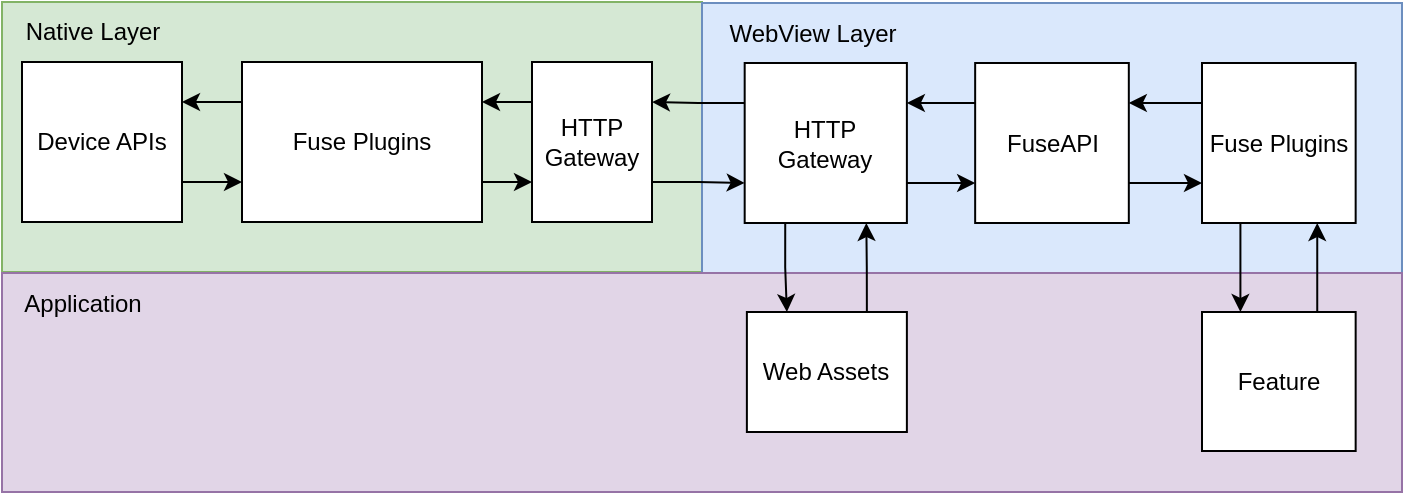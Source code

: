 <mxfile version="21.7.2" type="device">
  <diagram name="Page-1" id="_lAxRZBXtaLkma0RmP_F">
    <mxGraphModel dx="1622" dy="1183" grid="1" gridSize="10" guides="1" tooltips="1" connect="1" arrows="1" fold="1" page="1" pageScale="1" pageWidth="850" pageHeight="1100" math="0" shadow="0">
      <root>
        <mxCell id="0" />
        <mxCell id="1" parent="0" />
        <mxCell id="pj-50OAJtCRIEOAtuCfT-13" value="" style="group" vertex="1" connectable="0" parent="1">
          <mxGeometry x="90" y="215" width="350" height="135" as="geometry" />
        </mxCell>
        <mxCell id="pj-50OAJtCRIEOAtuCfT-1" value="" style="whiteSpace=wrap;html=1;fillColor=#d5e8d4;strokeColor=#82b366;" vertex="1" parent="pj-50OAJtCRIEOAtuCfT-13">
          <mxGeometry width="350" height="135" as="geometry" />
        </mxCell>
        <mxCell id="pj-50OAJtCRIEOAtuCfT-2" value="Native Layer" style="text;html=1;align=center;verticalAlign=middle;resizable=0;points=[];autosize=1;strokeColor=none;fillColor=none;" vertex="1" parent="pj-50OAJtCRIEOAtuCfT-13">
          <mxGeometry width="90" height="30" as="geometry" />
        </mxCell>
        <mxCell id="pj-50OAJtCRIEOAtuCfT-30" style="edgeStyle=orthogonalEdgeStyle;rounded=0;orthogonalLoop=1;jettySize=auto;html=1;exitX=0;exitY=0.25;exitDx=0;exitDy=0;entryX=1;entryY=0.25;entryDx=0;entryDy=0;" edge="1" parent="pj-50OAJtCRIEOAtuCfT-13" source="pj-50OAJtCRIEOAtuCfT-9" target="pj-50OAJtCRIEOAtuCfT-11">
          <mxGeometry relative="1" as="geometry" />
        </mxCell>
        <mxCell id="pj-50OAJtCRIEOAtuCfT-9" value="HTTP Gateway" style="rounded=0;whiteSpace=wrap;html=1;" vertex="1" parent="pj-50OAJtCRIEOAtuCfT-13">
          <mxGeometry x="265" y="30" width="60" height="80" as="geometry" />
        </mxCell>
        <mxCell id="pj-50OAJtCRIEOAtuCfT-31" style="edgeStyle=orthogonalEdgeStyle;rounded=0;orthogonalLoop=1;jettySize=auto;html=1;exitX=0;exitY=0.25;exitDx=0;exitDy=0;entryX=1;entryY=0.25;entryDx=0;entryDy=0;" edge="1" parent="pj-50OAJtCRIEOAtuCfT-13" source="pj-50OAJtCRIEOAtuCfT-11" target="pj-50OAJtCRIEOAtuCfT-12">
          <mxGeometry relative="1" as="geometry" />
        </mxCell>
        <mxCell id="pj-50OAJtCRIEOAtuCfT-33" style="edgeStyle=orthogonalEdgeStyle;rounded=0;orthogonalLoop=1;jettySize=auto;html=1;exitX=1;exitY=0.75;exitDx=0;exitDy=0;entryX=0;entryY=0.75;entryDx=0;entryDy=0;" edge="1" parent="pj-50OAJtCRIEOAtuCfT-13" source="pj-50OAJtCRIEOAtuCfT-11" target="pj-50OAJtCRIEOAtuCfT-9">
          <mxGeometry relative="1" as="geometry" />
        </mxCell>
        <mxCell id="pj-50OAJtCRIEOAtuCfT-11" value="Fuse Plugins" style="rounded=0;whiteSpace=wrap;html=1;" vertex="1" parent="pj-50OAJtCRIEOAtuCfT-13">
          <mxGeometry x="120" y="30" width="120" height="80" as="geometry" />
        </mxCell>
        <mxCell id="pj-50OAJtCRIEOAtuCfT-32" style="edgeStyle=orthogonalEdgeStyle;rounded=0;orthogonalLoop=1;jettySize=auto;html=1;exitX=1;exitY=0.75;exitDx=0;exitDy=0;entryX=0;entryY=0.75;entryDx=0;entryDy=0;" edge="1" parent="pj-50OAJtCRIEOAtuCfT-13" source="pj-50OAJtCRIEOAtuCfT-12" target="pj-50OAJtCRIEOAtuCfT-11">
          <mxGeometry relative="1" as="geometry" />
        </mxCell>
        <mxCell id="pj-50OAJtCRIEOAtuCfT-12" value="Device APIs" style="rounded=0;whiteSpace=wrap;html=1;" vertex="1" parent="pj-50OAJtCRIEOAtuCfT-13">
          <mxGeometry x="10" y="30" width="80" height="80" as="geometry" />
        </mxCell>
        <mxCell id="pj-50OAJtCRIEOAtuCfT-35" value="" style="group" vertex="1" connectable="0" parent="1">
          <mxGeometry x="440" y="215.5" width="350" height="135" as="geometry" />
        </mxCell>
        <mxCell id="pj-50OAJtCRIEOAtuCfT-4" value="" style="whiteSpace=wrap;html=1;fillColor=#dae8fc;strokeColor=#6c8ebf;" vertex="1" parent="pj-50OAJtCRIEOAtuCfT-35">
          <mxGeometry width="350" height="135" as="geometry" />
        </mxCell>
        <mxCell id="pj-50OAJtCRIEOAtuCfT-6" value="WebView Layer" style="text;html=1;align=center;verticalAlign=middle;resizable=0;points=[];autosize=1;strokeColor=none;fillColor=none;" vertex="1" parent="pj-50OAJtCRIEOAtuCfT-35">
          <mxGeometry width="110" height="30" as="geometry" />
        </mxCell>
        <mxCell id="pj-50OAJtCRIEOAtuCfT-37" style="edgeStyle=orthogonalEdgeStyle;rounded=0;orthogonalLoop=1;jettySize=auto;html=1;exitX=0;exitY=0.25;exitDx=0;exitDy=0;entryX=1;entryY=0.25;entryDx=0;entryDy=0;" edge="1" parent="pj-50OAJtCRIEOAtuCfT-35" source="pj-50OAJtCRIEOAtuCfT-20" target="pj-50OAJtCRIEOAtuCfT-28">
          <mxGeometry relative="1" as="geometry" />
        </mxCell>
        <mxCell id="pj-50OAJtCRIEOAtuCfT-41" style="edgeStyle=orthogonalEdgeStyle;rounded=0;orthogonalLoop=1;jettySize=auto;html=1;exitX=1;exitY=0.75;exitDx=0;exitDy=0;entryX=0;entryY=0.75;entryDx=0;entryDy=0;" edge="1" parent="pj-50OAJtCRIEOAtuCfT-35" source="pj-50OAJtCRIEOAtuCfT-20" target="pj-50OAJtCRIEOAtuCfT-27">
          <mxGeometry relative="1" as="geometry" />
        </mxCell>
        <mxCell id="pj-50OAJtCRIEOAtuCfT-20" value="FuseAPI" style="rounded=0;whiteSpace=wrap;html=1;" vertex="1" parent="pj-50OAJtCRIEOAtuCfT-35">
          <mxGeometry x="136.582" y="30" width="76.829" height="80" as="geometry" />
        </mxCell>
        <mxCell id="pj-50OAJtCRIEOAtuCfT-36" style="edgeStyle=orthogonalEdgeStyle;rounded=0;orthogonalLoop=1;jettySize=auto;html=1;exitX=0;exitY=0.25;exitDx=0;exitDy=0;entryX=1;entryY=0.25;entryDx=0;entryDy=0;" edge="1" parent="pj-50OAJtCRIEOAtuCfT-35" source="pj-50OAJtCRIEOAtuCfT-27" target="pj-50OAJtCRIEOAtuCfT-20">
          <mxGeometry relative="1" as="geometry" />
        </mxCell>
        <mxCell id="pj-50OAJtCRIEOAtuCfT-27" value="Fuse Plugins" style="rounded=0;whiteSpace=wrap;html=1;" vertex="1" parent="pj-50OAJtCRIEOAtuCfT-35">
          <mxGeometry x="249.998" y="30" width="76.829" height="80" as="geometry" />
        </mxCell>
        <mxCell id="pj-50OAJtCRIEOAtuCfT-40" style="edgeStyle=orthogonalEdgeStyle;rounded=0;orthogonalLoop=1;jettySize=auto;html=1;exitX=1;exitY=0.75;exitDx=0;exitDy=0;entryX=0;entryY=0.75;entryDx=0;entryDy=0;" edge="1" parent="pj-50OAJtCRIEOAtuCfT-35" source="pj-50OAJtCRIEOAtuCfT-28" target="pj-50OAJtCRIEOAtuCfT-20">
          <mxGeometry relative="1" as="geometry" />
        </mxCell>
        <mxCell id="pj-50OAJtCRIEOAtuCfT-28" value="HTTP Gateway" style="rounded=0;whiteSpace=wrap;html=1;" vertex="1" parent="pj-50OAJtCRIEOAtuCfT-35">
          <mxGeometry x="21.341" y="30" width="81.098" height="80" as="geometry" />
        </mxCell>
        <mxCell id="pj-50OAJtCRIEOAtuCfT-38" style="edgeStyle=orthogonalEdgeStyle;rounded=0;orthogonalLoop=1;jettySize=auto;html=1;exitX=0;exitY=0.25;exitDx=0;exitDy=0;entryX=1;entryY=0.25;entryDx=0;entryDy=0;" edge="1" parent="1" source="pj-50OAJtCRIEOAtuCfT-28" target="pj-50OAJtCRIEOAtuCfT-9">
          <mxGeometry relative="1" as="geometry" />
        </mxCell>
        <mxCell id="pj-50OAJtCRIEOAtuCfT-39" style="edgeStyle=orthogonalEdgeStyle;rounded=0;orthogonalLoop=1;jettySize=auto;html=1;exitX=1;exitY=0.75;exitDx=0;exitDy=0;entryX=0;entryY=0.75;entryDx=0;entryDy=0;" edge="1" parent="1" source="pj-50OAJtCRIEOAtuCfT-9" target="pj-50OAJtCRIEOAtuCfT-28">
          <mxGeometry relative="1" as="geometry" />
        </mxCell>
        <mxCell id="pj-50OAJtCRIEOAtuCfT-42" value="" style="rounded=0;whiteSpace=wrap;html=1;fillColor=#e1d5e7;strokeColor=#9673a6;" vertex="1" parent="1">
          <mxGeometry x="90" y="350.5" width="700" height="109.5" as="geometry" />
        </mxCell>
        <mxCell id="pj-50OAJtCRIEOAtuCfT-44" value="Application" style="text;html=1;align=center;verticalAlign=middle;resizable=0;points=[];autosize=1;strokeColor=none;fillColor=none;" vertex="1" parent="1">
          <mxGeometry x="90" y="350.5" width="80" height="30" as="geometry" />
        </mxCell>
        <mxCell id="pj-50OAJtCRIEOAtuCfT-46" style="edgeStyle=orthogonalEdgeStyle;rounded=0;orthogonalLoop=1;jettySize=auto;html=1;exitX=0.75;exitY=0;exitDx=0;exitDy=0;entryX=0.75;entryY=1;entryDx=0;entryDy=0;" edge="1" parent="1" source="pj-50OAJtCRIEOAtuCfT-45" target="pj-50OAJtCRIEOAtuCfT-27">
          <mxGeometry relative="1" as="geometry" />
        </mxCell>
        <mxCell id="pj-50OAJtCRIEOAtuCfT-45" value="Feature" style="rounded=0;whiteSpace=wrap;html=1;" vertex="1" parent="1">
          <mxGeometry x="690" y="370" width="76.83" height="69.5" as="geometry" />
        </mxCell>
        <mxCell id="pj-50OAJtCRIEOAtuCfT-47" style="edgeStyle=orthogonalEdgeStyle;rounded=0;orthogonalLoop=1;jettySize=auto;html=1;exitX=0.25;exitY=1;exitDx=0;exitDy=0;entryX=0.25;entryY=0;entryDx=0;entryDy=0;" edge="1" parent="1" source="pj-50OAJtCRIEOAtuCfT-27" target="pj-50OAJtCRIEOAtuCfT-45">
          <mxGeometry relative="1" as="geometry" />
        </mxCell>
        <mxCell id="pj-50OAJtCRIEOAtuCfT-50" style="edgeStyle=orthogonalEdgeStyle;rounded=0;orthogonalLoop=1;jettySize=auto;html=1;exitX=0.75;exitY=0;exitDx=0;exitDy=0;entryX=0.75;entryY=1;entryDx=0;entryDy=0;" edge="1" parent="1" source="pj-50OAJtCRIEOAtuCfT-48" target="pj-50OAJtCRIEOAtuCfT-28">
          <mxGeometry relative="1" as="geometry" />
        </mxCell>
        <mxCell id="pj-50OAJtCRIEOAtuCfT-48" value="Web Assets" style="rounded=0;whiteSpace=wrap;html=1;" vertex="1" parent="1">
          <mxGeometry x="462.44" y="370" width="80" height="60" as="geometry" />
        </mxCell>
        <mxCell id="pj-50OAJtCRIEOAtuCfT-49" style="edgeStyle=orthogonalEdgeStyle;rounded=0;orthogonalLoop=1;jettySize=auto;html=1;exitX=0.25;exitY=1;exitDx=0;exitDy=0;entryX=0.25;entryY=0;entryDx=0;entryDy=0;" edge="1" parent="1" source="pj-50OAJtCRIEOAtuCfT-28" target="pj-50OAJtCRIEOAtuCfT-48">
          <mxGeometry relative="1" as="geometry" />
        </mxCell>
      </root>
    </mxGraphModel>
  </diagram>
</mxfile>
